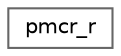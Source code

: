 digraph "Graphical Class Hierarchy"
{
 // LATEX_PDF_SIZE
  bgcolor="transparent";
  edge [fontname=Helvetica,fontsize=10,labelfontname=Helvetica,labelfontsize=10];
  node [fontname=Helvetica,fontsize=10,shape=box,height=0.2,width=0.4];
  rankdir="LR";
  Node0 [id="Node000000",label="pmcr_r",height=0.2,width=0.4,color="grey40", fillcolor="white", style="filled",URL="$structpmcr__r.html",tooltip=" "];
}
